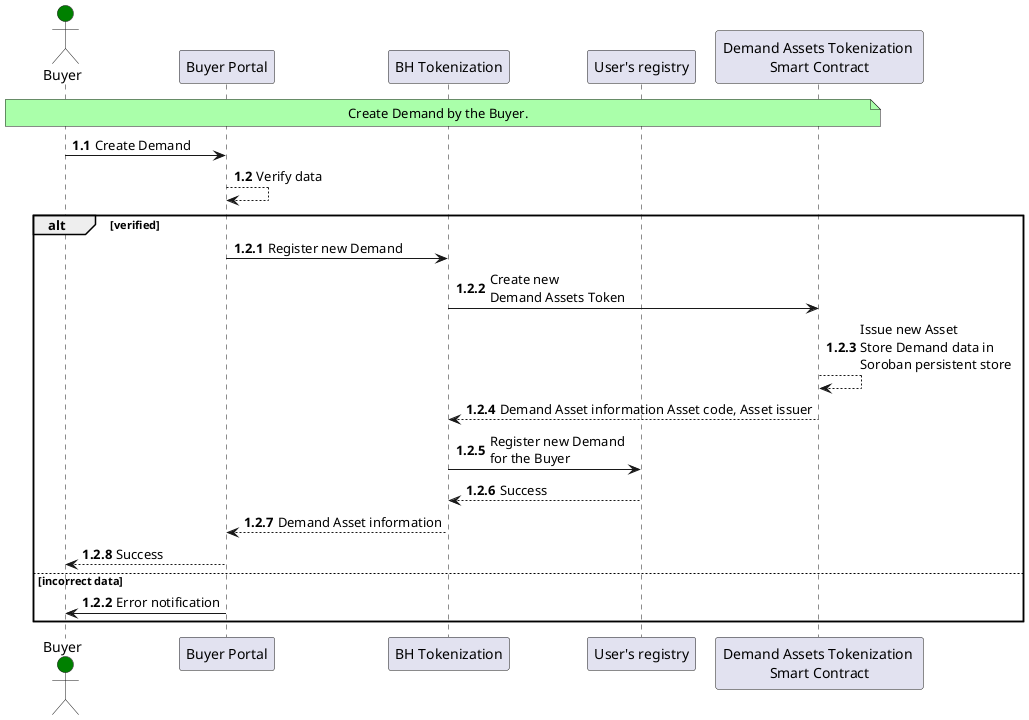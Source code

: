 @startuml
'https://plantuml.com/sequence-diagram

autonumber

actor Buyer as Buyer #green

participant "Buyer Portal" as SystemD

participant "BH Tokenization" as Tokenizer
participant "User's registry" as Registry

participant "Demand Assets Tokenization \nSmart Contract" as ContractD

note over Buyer, ContractD #AAFFAA: Create Demand by the Buyer.

autonumber 1.1
Buyer -> SystemD : Create Demand
SystemD --> SystemD : Verify data
alt verified
autonumber 1.2.1
SystemD -> Tokenizer : Register new Demand
Tokenizer -> ContractD : Create new\nDemand Assets Token
ContractD --> ContractD : Issue new Asset\nStore Demand data in\nSoroban persistent store
ContractD --> Tokenizer : Demand Asset information Asset code, Asset issuer
Tokenizer -> Registry : Register new Demand\nfor the Buyer
Registry --> Tokenizer : Success
Tokenizer --> SystemD : Demand Asset information
SystemD --> Buyer : Success
else incorrect data
autonumber 1.2.2
SystemD -> Buyer : Error notification
end

@enduml